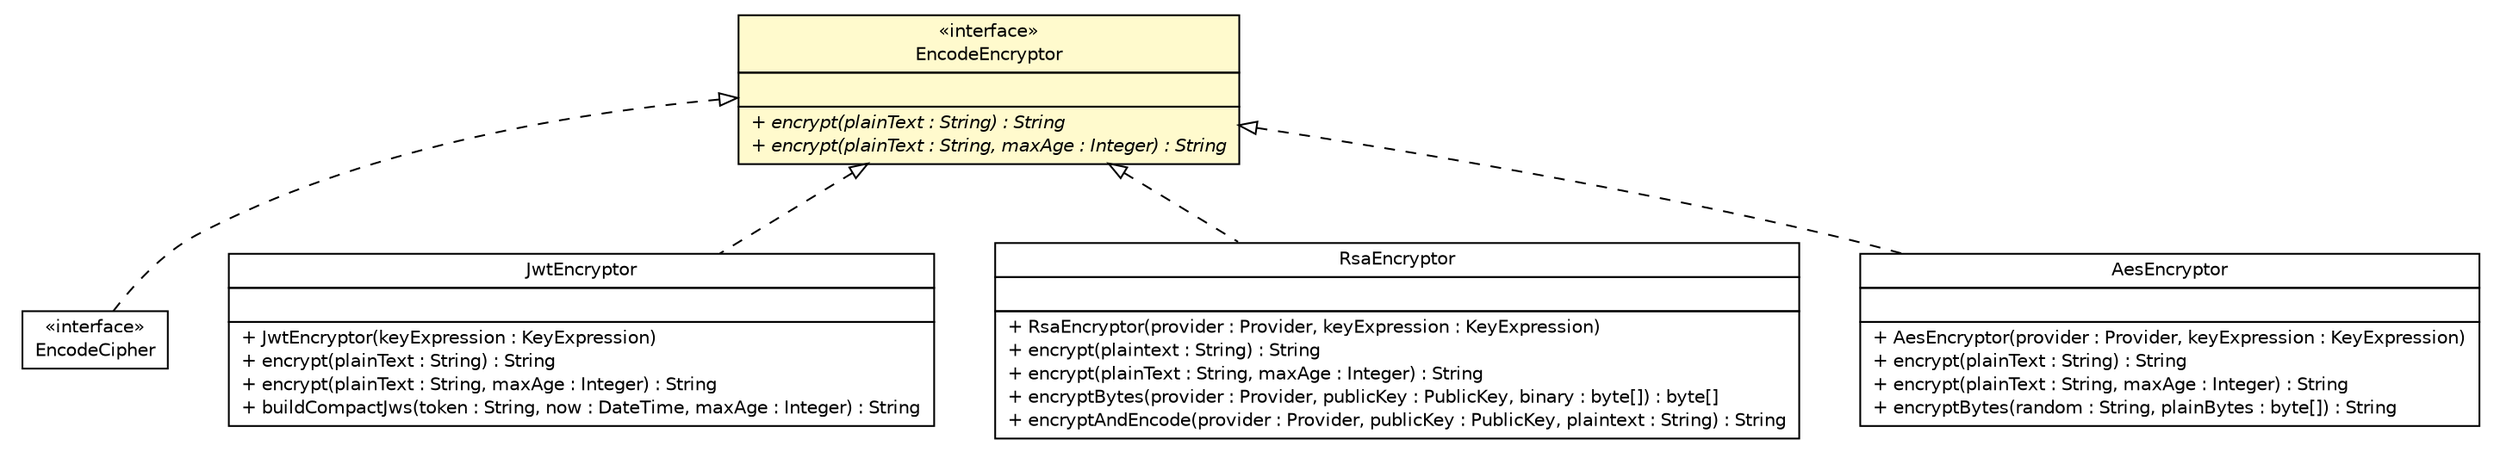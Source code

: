 #!/usr/local/bin/dot
#
# Class diagram 
# Generated by UMLGraph version R5_6-24-gf6e263 (http://www.umlgraph.org/)
#

digraph G {
	edge [fontname="Helvetica",fontsize=10,labelfontname="Helvetica",labelfontsize=10];
	node [fontname="Helvetica",fontsize=10,shape=plaintext];
	nodesep=0.25;
	ranksep=0.5;
	// cn.home1.oss.lib.common.crypto.EncodeCipher
	c2648 [label=<<table title="cn.home1.oss.lib.common.crypto.EncodeCipher" border="0" cellborder="1" cellspacing="0" cellpadding="2" port="p" href="./EncodeCipher.html">
		<tr><td><table border="0" cellspacing="0" cellpadding="1">
<tr><td align="center" balign="center"> &#171;interface&#187; </td></tr>
<tr><td align="center" balign="center"> EncodeCipher </td></tr>
		</table></td></tr>
		</table>>, URL="./EncodeCipher.html", fontname="Helvetica", fontcolor="black", fontsize=10.0];
	// cn.home1.oss.lib.common.crypto.JwtEncryptor
	c2650 [label=<<table title="cn.home1.oss.lib.common.crypto.JwtEncryptor" border="0" cellborder="1" cellspacing="0" cellpadding="2" port="p" href="./JwtEncryptor.html">
		<tr><td><table border="0" cellspacing="0" cellpadding="1">
<tr><td align="center" balign="center"> JwtEncryptor </td></tr>
		</table></td></tr>
		<tr><td><table border="0" cellspacing="0" cellpadding="1">
<tr><td align="left" balign="left">  </td></tr>
		</table></td></tr>
		<tr><td><table border="0" cellspacing="0" cellpadding="1">
<tr><td align="left" balign="left"> + JwtEncryptor(keyExpression : KeyExpression) </td></tr>
<tr><td align="left" balign="left"> + encrypt(plainText : String) : String </td></tr>
<tr><td align="left" balign="left"> + encrypt(plainText : String, maxAge : Integer) : String </td></tr>
<tr><td align="left" balign="left"> + buildCompactJws(token : String, now : DateTime, maxAge : Integer) : String </td></tr>
		</table></td></tr>
		</table>>, URL="./JwtEncryptor.html", fontname="Helvetica", fontcolor="black", fontsize=10.0];
	// cn.home1.oss.lib.common.crypto.RsaEncryptor
	c2653 [label=<<table title="cn.home1.oss.lib.common.crypto.RsaEncryptor" border="0" cellborder="1" cellspacing="0" cellpadding="2" port="p" href="./RsaEncryptor.html">
		<tr><td><table border="0" cellspacing="0" cellpadding="1">
<tr><td align="center" balign="center"> RsaEncryptor </td></tr>
		</table></td></tr>
		<tr><td><table border="0" cellspacing="0" cellpadding="1">
<tr><td align="left" balign="left">  </td></tr>
		</table></td></tr>
		<tr><td><table border="0" cellspacing="0" cellpadding="1">
<tr><td align="left" balign="left"> + RsaEncryptor(provider : Provider, keyExpression : KeyExpression) </td></tr>
<tr><td align="left" balign="left"> + encrypt(plaintext : String) : String </td></tr>
<tr><td align="left" balign="left"> + encrypt(plainText : String, maxAge : Integer) : String </td></tr>
<tr><td align="left" balign="left"> + encryptBytes(provider : Provider, publicKey : PublicKey, binary : byte[]) : byte[] </td></tr>
<tr><td align="left" balign="left"> + encryptAndEncode(provider : Provider, publicKey : PublicKey, plaintext : String) : String </td></tr>
		</table></td></tr>
		</table>>, URL="./RsaEncryptor.html", fontname="Helvetica", fontcolor="black", fontsize=10.0];
	// cn.home1.oss.lib.common.crypto.EncodeEncryptor
	c2655 [label=<<table title="cn.home1.oss.lib.common.crypto.EncodeEncryptor" border="0" cellborder="1" cellspacing="0" cellpadding="2" port="p" bgcolor="lemonChiffon" href="./EncodeEncryptor.html">
		<tr><td><table border="0" cellspacing="0" cellpadding="1">
<tr><td align="center" balign="center"> &#171;interface&#187; </td></tr>
<tr><td align="center" balign="center"> EncodeEncryptor </td></tr>
		</table></td></tr>
		<tr><td><table border="0" cellspacing="0" cellpadding="1">
<tr><td align="left" balign="left">  </td></tr>
		</table></td></tr>
		<tr><td><table border="0" cellspacing="0" cellpadding="1">
<tr><td align="left" balign="left"><font face="Helvetica-Oblique" point-size="10.0"> + encrypt(plainText : String) : String </font></td></tr>
<tr><td align="left" balign="left"><font face="Helvetica-Oblique" point-size="10.0"> + encrypt(plainText : String, maxAge : Integer) : String </font></td></tr>
		</table></td></tr>
		</table>>, URL="./EncodeEncryptor.html", fontname="Helvetica", fontcolor="black", fontsize=10.0];
	// cn.home1.oss.lib.common.crypto.AesEncryptor
	c2658 [label=<<table title="cn.home1.oss.lib.common.crypto.AesEncryptor" border="0" cellborder="1" cellspacing="0" cellpadding="2" port="p" href="./AesEncryptor.html">
		<tr><td><table border="0" cellspacing="0" cellpadding="1">
<tr><td align="center" balign="center"> AesEncryptor </td></tr>
		</table></td></tr>
		<tr><td><table border="0" cellspacing="0" cellpadding="1">
<tr><td align="left" balign="left">  </td></tr>
		</table></td></tr>
		<tr><td><table border="0" cellspacing="0" cellpadding="1">
<tr><td align="left" balign="left"> + AesEncryptor(provider : Provider, keyExpression : KeyExpression) </td></tr>
<tr><td align="left" balign="left"> + encrypt(plainText : String) : String </td></tr>
<tr><td align="left" balign="left"> + encrypt(plainText : String, maxAge : Integer) : String </td></tr>
<tr><td align="left" balign="left"> + encryptBytes(random : String, plainBytes : byte[]) : String </td></tr>
		</table></td></tr>
		</table>>, URL="./AesEncryptor.html", fontname="Helvetica", fontcolor="black", fontsize=10.0];
	//cn.home1.oss.lib.common.crypto.EncodeCipher implements cn.home1.oss.lib.common.crypto.EncodeEncryptor
	c2655:p -> c2648:p [dir=back,arrowtail=empty,style=dashed];
	//cn.home1.oss.lib.common.crypto.JwtEncryptor implements cn.home1.oss.lib.common.crypto.EncodeEncryptor
	c2655:p -> c2650:p [dir=back,arrowtail=empty,style=dashed];
	//cn.home1.oss.lib.common.crypto.RsaEncryptor implements cn.home1.oss.lib.common.crypto.EncodeEncryptor
	c2655:p -> c2653:p [dir=back,arrowtail=empty,style=dashed];
	//cn.home1.oss.lib.common.crypto.AesEncryptor implements cn.home1.oss.lib.common.crypto.EncodeEncryptor
	c2655:p -> c2658:p [dir=back,arrowtail=empty,style=dashed];
}

